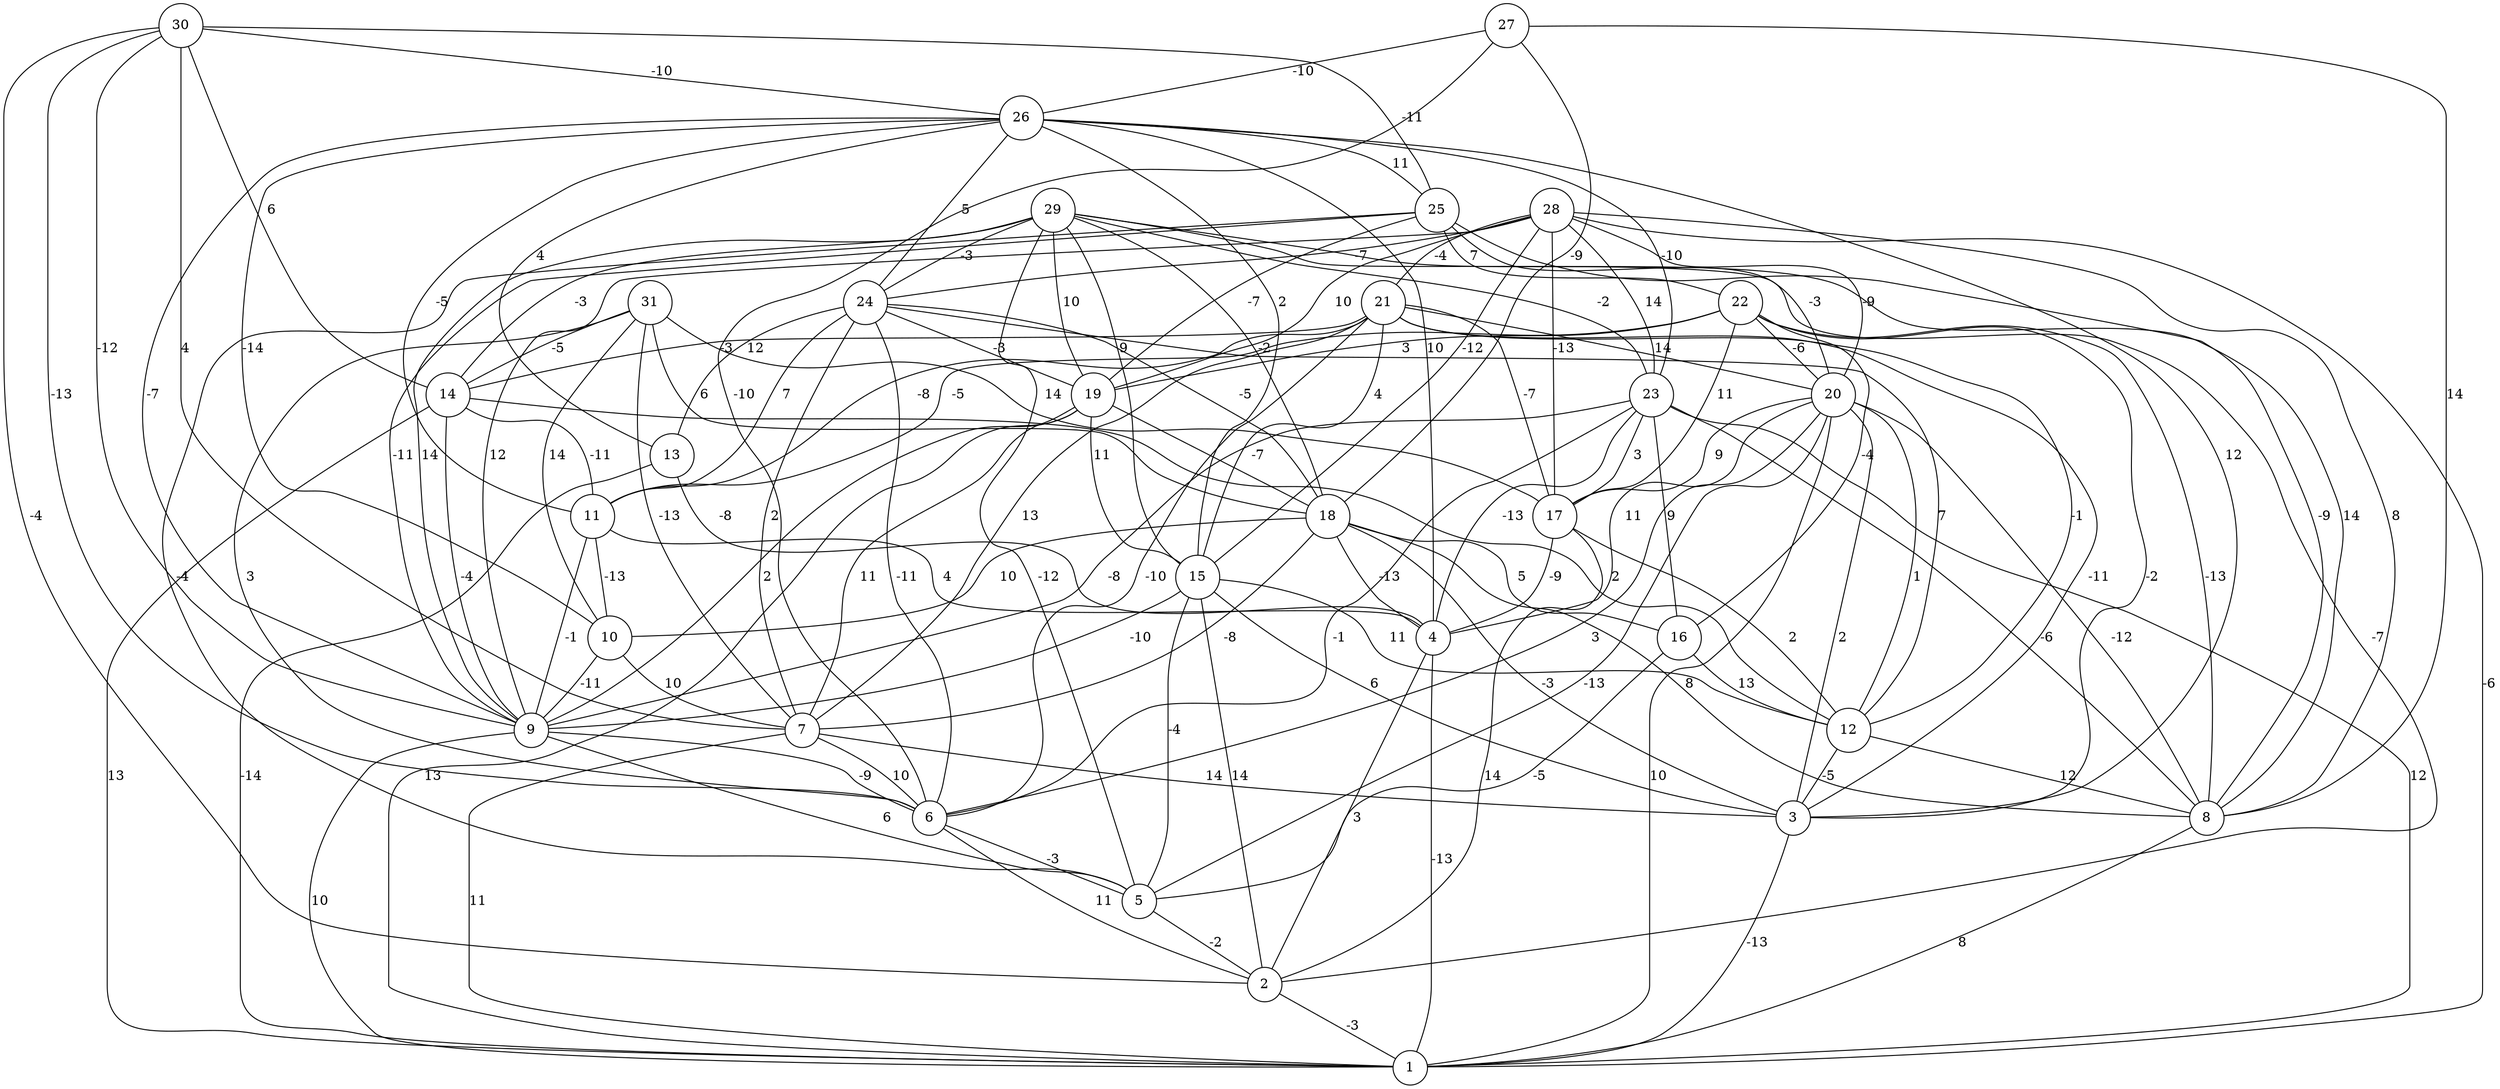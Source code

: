 graph { 
	 fontname="Helvetica,Arial,sans-serif" 
	 node [shape = circle]; 
	 31 -- 6 [label = "3"];
	 31 -- 7 [label = "-13"];
	 31 -- 10 [label = "14"];
	 31 -- 14 [label = "-5"];
	 31 -- 17 [label = "14"];
	 31 -- 18 [label = "6"];
	 30 -- 2 [label = "-4"];
	 30 -- 6 [label = "-13"];
	 30 -- 7 [label = "4"];
	 30 -- 9 [label = "-12"];
	 30 -- 14 [label = "6"];
	 30 -- 25 [label = "-11"];
	 30 -- 26 [label = "-10"];
	 29 -- 2 [label = "-7"];
	 29 -- 5 [label = "-12"];
	 29 -- 8 [label = "14"];
	 29 -- 9 [label = "14"];
	 29 -- 14 [label = "-3"];
	 29 -- 15 [label = "9"];
	 29 -- 18 [label = "-2"];
	 29 -- 19 [label = "10"];
	 29 -- 23 [label = "-2"];
	 29 -- 24 [label = "-3"];
	 28 -- 1 [label = "-6"];
	 28 -- 8 [label = "8"];
	 28 -- 9 [label = "12"];
	 28 -- 15 [label = "-12"];
	 28 -- 17 [label = "-13"];
	 28 -- 19 [label = "10"];
	 28 -- 20 [label = "-9"];
	 28 -- 21 [label = "-4"];
	 28 -- 23 [label = "14"];
	 28 -- 24 [label = "-7"];
	 27 -- 6 [label = "-10"];
	 27 -- 8 [label = "14"];
	 27 -- 18 [label = "-9"];
	 27 -- 26 [label = "-10"];
	 26 -- 3 [label = "12"];
	 26 -- 4 [label = "10"];
	 26 -- 9 [label = "-7"];
	 26 -- 10 [label = "-14"];
	 26 -- 11 [label = "-5"];
	 26 -- 13 [label = "4"];
	 26 -- 15 [label = "2"];
	 26 -- 23 [label = "-10"];
	 26 -- 24 [label = "5"];
	 26 -- 25 [label = "11"];
	 25 -- 5 [label = "-4"];
	 25 -- 8 [label = "-9"];
	 25 -- 9 [label = "-11"];
	 25 -- 19 [label = "-7"];
	 25 -- 20 [label = "-3"];
	 25 -- 22 [label = "7"];
	 24 -- 6 [label = "-11"];
	 24 -- 7 [label = "2"];
	 24 -- 11 [label = "7"];
	 24 -- 12 [label = "7"];
	 24 -- 13 [label = "12"];
	 24 -- 18 [label = "-5"];
	 24 -- 19 [label = "-3"];
	 23 -- 1 [label = "12"];
	 23 -- 4 [label = "-13"];
	 23 -- 6 [label = "-1"];
	 23 -- 8 [label = "-6"];
	 23 -- 9 [label = "-8"];
	 23 -- 16 [label = "9"];
	 23 -- 17 [label = "3"];
	 22 -- 3 [label = "-2"];
	 22 -- 8 [label = "-13"];
	 22 -- 11 [label = "-5"];
	 22 -- 16 [label = "-4"];
	 22 -- 17 [label = "11"];
	 22 -- 19 [label = "3"];
	 22 -- 20 [label = "-6"];
	 21 -- 3 [label = "-11"];
	 21 -- 6 [label = "-10"];
	 21 -- 7 [label = "13"];
	 21 -- 11 [label = "-8"];
	 21 -- 12 [label = "-1"];
	 21 -- 14 [label = "-3"];
	 21 -- 15 [label = "4"];
	 21 -- 17 [label = "-7"];
	 21 -- 20 [label = "14"];
	 20 -- 1 [label = "10"];
	 20 -- 3 [label = "2"];
	 20 -- 4 [label = "11"];
	 20 -- 5 [label = "-13"];
	 20 -- 6 [label = "3"];
	 20 -- 8 [label = "-12"];
	 20 -- 12 [label = "1"];
	 20 -- 17 [label = "9"];
	 19 -- 1 [label = "13"];
	 19 -- 7 [label = "11"];
	 19 -- 9 [label = "2"];
	 19 -- 15 [label = "11"];
	 19 -- 18 [label = "-7"];
	 18 -- 3 [label = "-3"];
	 18 -- 4 [label = "-13"];
	 18 -- 7 [label = "-8"];
	 18 -- 8 [label = "8"];
	 18 -- 10 [label = "10"];
	 18 -- 16 [label = "5"];
	 17 -- 2 [label = "14"];
	 17 -- 4 [label = "-9"];
	 17 -- 12 [label = "2"];
	 16 -- 5 [label = "-5"];
	 16 -- 12 [label = "13"];
	 15 -- 2 [label = "14"];
	 15 -- 3 [label = "6"];
	 15 -- 5 [label = "-4"];
	 15 -- 9 [label = "-10"];
	 15 -- 12 [label = "11"];
	 14 -- 1 [label = "13"];
	 14 -- 9 [label = "-4"];
	 14 -- 11 [label = "-11"];
	 14 -- 12 [label = "2"];
	 13 -- 1 [label = "-14"];
	 13 -- 4 [label = "-8"];
	 12 -- 3 [label = "-5"];
	 12 -- 8 [label = "12"];
	 11 -- 4 [label = "4"];
	 11 -- 9 [label = "-1"];
	 11 -- 10 [label = "-13"];
	 10 -- 7 [label = "10"];
	 10 -- 9 [label = "-11"];
	 9 -- 1 [label = "10"];
	 9 -- 5 [label = "6"];
	 9 -- 6 [label = "-9"];
	 8 -- 1 [label = "8"];
	 7 -- 1 [label = "11"];
	 7 -- 3 [label = "14"];
	 7 -- 6 [label = "10"];
	 6 -- 2 [label = "11"];
	 6 -- 5 [label = "-3"];
	 5 -- 2 [label = "-2"];
	 4 -- 1 [label = "-13"];
	 4 -- 2 [label = "3"];
	 3 -- 1 [label = "-13"];
	 2 -- 1 [label = "-3"];
	 1;
	 2;
	 3;
	 4;
	 5;
	 6;
	 7;
	 8;
	 9;
	 10;
	 11;
	 12;
	 13;
	 14;
	 15;
	 16;
	 17;
	 18;
	 19;
	 20;
	 21;
	 22;
	 23;
	 24;
	 25;
	 26;
	 27;
	 28;
	 29;
	 30;
	 31;
}
